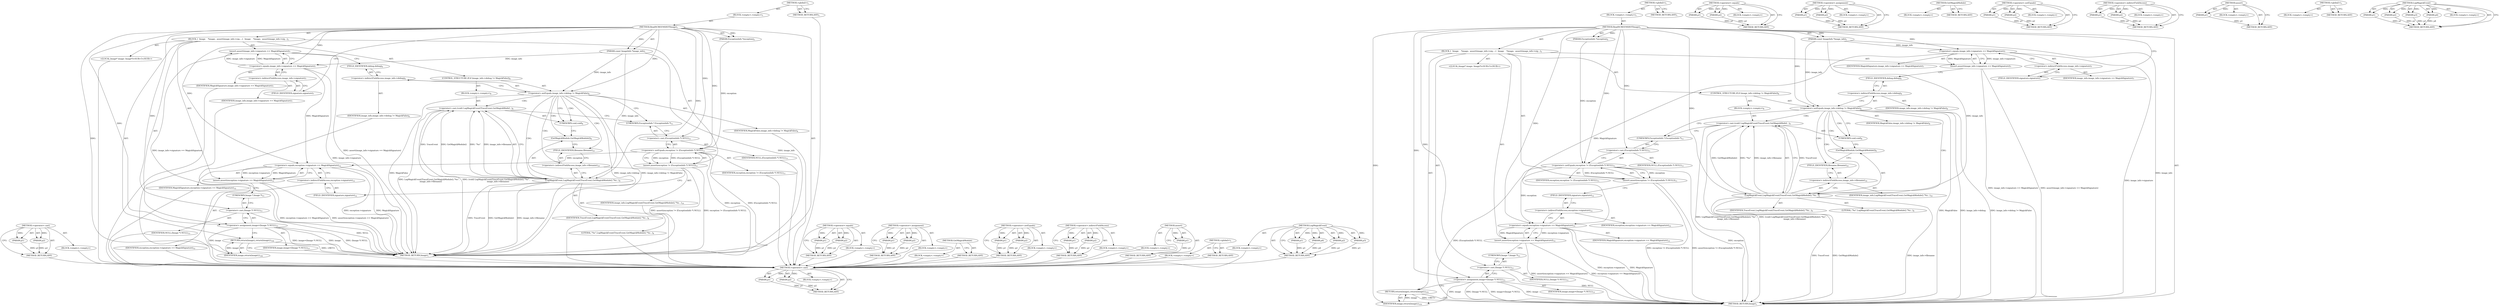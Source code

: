 digraph "LogMagickEvent" {
vulnerable_98 [label=<(METHOD,&lt;operator&gt;.cast)>];
vulnerable_99 [label=<(PARAM,p1)>];
vulnerable_100 [label=<(PARAM,p2)>];
vulnerable_101 [label=<(BLOCK,&lt;empty&gt;,&lt;empty&gt;)>];
vulnerable_102 [label=<(METHOD_RETURN,ANY)>];
vulnerable_6 [label=<(METHOD,&lt;global&gt;)<SUB>1</SUB>>];
vulnerable_7 [label=<(BLOCK,&lt;empty&gt;,&lt;empty&gt;)<SUB>1</SUB>>];
vulnerable_8 [label=<(METHOD,ReadSCREENSHOTImage)<SUB>1</SUB>>];
vulnerable_9 [label=<(PARAM,const ImageInfo *image_info)<SUB>1</SUB>>];
vulnerable_10 [label=<(PARAM,ExceptionInfo *exception)<SUB>2</SUB>>];
vulnerable_11 [label=<(BLOCK,{
  Image
    *image;

  assert(image_info-&gt;sig...,{
  Image
    *image;

  assert(image_info-&gt;sig...)<SUB>3</SUB>>];
vulnerable_12 [label="<(LOCAL,Image* image: Image*)<SUB>5</SUB>>"];
vulnerable_13 [label=<(assert,assert(image_info-&gt;signature == MagickSignature))<SUB>7</SUB>>];
vulnerable_14 [label=<(&lt;operator&gt;.equals,image_info-&gt;signature == MagickSignature)<SUB>7</SUB>>];
vulnerable_15 [label=<(&lt;operator&gt;.indirectFieldAccess,image_info-&gt;signature)<SUB>7</SUB>>];
vulnerable_16 [label=<(IDENTIFIER,image_info,image_info-&gt;signature == MagickSignature)<SUB>7</SUB>>];
vulnerable_17 [label=<(FIELD_IDENTIFIER,signature,signature)<SUB>7</SUB>>];
vulnerable_18 [label=<(IDENTIFIER,MagickSignature,image_info-&gt;signature == MagickSignature)<SUB>7</SUB>>];
vulnerable_19 [label=<(CONTROL_STRUCTURE,IF,if (image_info-&gt;debug != MagickFalse))<SUB>8</SUB>>];
vulnerable_20 [label=<(&lt;operator&gt;.notEquals,image_info-&gt;debug != MagickFalse)<SUB>8</SUB>>];
vulnerable_21 [label=<(&lt;operator&gt;.indirectFieldAccess,image_info-&gt;debug)<SUB>8</SUB>>];
vulnerable_22 [label=<(IDENTIFIER,image_info,image_info-&gt;debug != MagickFalse)<SUB>8</SUB>>];
vulnerable_23 [label=<(FIELD_IDENTIFIER,debug,debug)<SUB>8</SUB>>];
vulnerable_24 [label=<(IDENTIFIER,MagickFalse,image_info-&gt;debug != MagickFalse)<SUB>8</SUB>>];
vulnerable_25 [label=<(BLOCK,&lt;empty&gt;,&lt;empty&gt;)<SUB>9</SUB>>];
vulnerable_26 [label=<(&lt;operator&gt;.cast,(void) LogMagickEvent(TraceEvent,GetMagickModul...)<SUB>9</SUB>>];
vulnerable_27 [label=<(UNKNOWN,void,void)<SUB>9</SUB>>];
vulnerable_28 [label=<(LogMagickEvent,LogMagickEvent(TraceEvent,GetMagickModule(),&quot;%s...)<SUB>9</SUB>>];
vulnerable_29 [label=<(IDENTIFIER,TraceEvent,LogMagickEvent(TraceEvent,GetMagickModule(),&quot;%s...)<SUB>9</SUB>>];
vulnerable_30 [label=<(GetMagickModule,GetMagickModule())<SUB>9</SUB>>];
vulnerable_31 [label=<(LITERAL,&quot;%s&quot;,LogMagickEvent(TraceEvent,GetMagickModule(),&quot;%s...)<SUB>9</SUB>>];
vulnerable_32 [label=<(&lt;operator&gt;.indirectFieldAccess,image_info-&gt;filename)<SUB>10</SUB>>];
vulnerable_33 [label=<(IDENTIFIER,image_info,LogMagickEvent(TraceEvent,GetMagickModule(),&quot;%s...)<SUB>10</SUB>>];
vulnerable_34 [label=<(FIELD_IDENTIFIER,filename,filename)<SUB>10</SUB>>];
vulnerable_35 [label=<(assert,assert(exception != (ExceptionInfo *) NULL))<SUB>11</SUB>>];
vulnerable_36 [label=<(&lt;operator&gt;.notEquals,exception != (ExceptionInfo *) NULL)<SUB>11</SUB>>];
vulnerable_37 [label=<(IDENTIFIER,exception,exception != (ExceptionInfo *) NULL)<SUB>11</SUB>>];
vulnerable_38 [label=<(&lt;operator&gt;.cast,(ExceptionInfo *) NULL)<SUB>11</SUB>>];
vulnerable_39 [label=<(UNKNOWN,ExceptionInfo *,ExceptionInfo *)<SUB>11</SUB>>];
vulnerable_40 [label=<(IDENTIFIER,NULL,(ExceptionInfo *) NULL)<SUB>11</SUB>>];
vulnerable_41 [label=<(assert,assert(exception-&gt;signature == MagickSignature))<SUB>12</SUB>>];
vulnerable_42 [label=<(&lt;operator&gt;.equals,exception-&gt;signature == MagickSignature)<SUB>12</SUB>>];
vulnerable_43 [label=<(&lt;operator&gt;.indirectFieldAccess,exception-&gt;signature)<SUB>12</SUB>>];
vulnerable_44 [label=<(IDENTIFIER,exception,exception-&gt;signature == MagickSignature)<SUB>12</SUB>>];
vulnerable_45 [label=<(FIELD_IDENTIFIER,signature,signature)<SUB>12</SUB>>];
vulnerable_46 [label=<(IDENTIFIER,MagickSignature,exception-&gt;signature == MagickSignature)<SUB>12</SUB>>];
vulnerable_47 [label=<(&lt;operator&gt;.assignment,image=(Image *) NULL)<SUB>13</SUB>>];
vulnerable_48 [label=<(IDENTIFIER,image,image=(Image *) NULL)<SUB>13</SUB>>];
vulnerable_49 [label=<(&lt;operator&gt;.cast,(Image *) NULL)<SUB>13</SUB>>];
vulnerable_50 [label=<(UNKNOWN,Image *,Image *)<SUB>13</SUB>>];
vulnerable_51 [label=<(IDENTIFIER,NULL,(Image *) NULL)<SUB>13</SUB>>];
vulnerable_52 [label=<(RETURN,return(image);,return(image);)<SUB>144</SUB>>];
vulnerable_53 [label=<(IDENTIFIER,image,return(image);)<SUB>144</SUB>>];
vulnerable_54 [label=<(METHOD_RETURN,Image)<SUB>1</SUB>>];
vulnerable_56 [label=<(METHOD_RETURN,ANY)<SUB>1</SUB>>];
vulnerable_83 [label=<(METHOD,&lt;operator&gt;.equals)>];
vulnerable_84 [label=<(PARAM,p1)>];
vulnerable_85 [label=<(PARAM,p2)>];
vulnerable_86 [label=<(BLOCK,&lt;empty&gt;,&lt;empty&gt;)>];
vulnerable_87 [label=<(METHOD_RETURN,ANY)>];
vulnerable_113 [label=<(METHOD,&lt;operator&gt;.assignment)>];
vulnerable_114 [label=<(PARAM,p1)>];
vulnerable_115 [label=<(PARAM,p2)>];
vulnerable_116 [label=<(BLOCK,&lt;empty&gt;,&lt;empty&gt;)>];
vulnerable_117 [label=<(METHOD_RETURN,ANY)>];
vulnerable_110 [label=<(METHOD,GetMagickModule)>];
vulnerable_111 [label=<(BLOCK,&lt;empty&gt;,&lt;empty&gt;)>];
vulnerable_112 [label=<(METHOD_RETURN,ANY)>];
vulnerable_93 [label=<(METHOD,&lt;operator&gt;.notEquals)>];
vulnerable_94 [label=<(PARAM,p1)>];
vulnerable_95 [label=<(PARAM,p2)>];
vulnerable_96 [label=<(BLOCK,&lt;empty&gt;,&lt;empty&gt;)>];
vulnerable_97 [label=<(METHOD_RETURN,ANY)>];
vulnerable_88 [label=<(METHOD,&lt;operator&gt;.indirectFieldAccess)>];
vulnerable_89 [label=<(PARAM,p1)>];
vulnerable_90 [label=<(PARAM,p2)>];
vulnerable_91 [label=<(BLOCK,&lt;empty&gt;,&lt;empty&gt;)>];
vulnerable_92 [label=<(METHOD_RETURN,ANY)>];
vulnerable_79 [label=<(METHOD,assert)>];
vulnerable_80 [label=<(PARAM,p1)>];
vulnerable_81 [label=<(BLOCK,&lt;empty&gt;,&lt;empty&gt;)>];
vulnerable_82 [label=<(METHOD_RETURN,ANY)>];
vulnerable_73 [label=<(METHOD,&lt;global&gt;)<SUB>1</SUB>>];
vulnerable_74 [label=<(BLOCK,&lt;empty&gt;,&lt;empty&gt;)>];
vulnerable_75 [label=<(METHOD_RETURN,ANY)>];
vulnerable_103 [label=<(METHOD,LogMagickEvent)>];
vulnerable_104 [label=<(PARAM,p1)>];
vulnerable_105 [label=<(PARAM,p2)>];
vulnerable_106 [label=<(PARAM,p3)>];
vulnerable_107 [label=<(PARAM,p4)>];
vulnerable_108 [label=<(BLOCK,&lt;empty&gt;,&lt;empty&gt;)>];
vulnerable_109 [label=<(METHOD_RETURN,ANY)>];
fixed_98 [label=<(METHOD,&lt;operator&gt;.cast)>];
fixed_99 [label=<(PARAM,p1)>];
fixed_100 [label=<(PARAM,p2)>];
fixed_101 [label=<(BLOCK,&lt;empty&gt;,&lt;empty&gt;)>];
fixed_102 [label=<(METHOD_RETURN,ANY)>];
fixed_6 [label=<(METHOD,&lt;global&gt;)<SUB>1</SUB>>];
fixed_7 [label=<(BLOCK,&lt;empty&gt;,&lt;empty&gt;)<SUB>1</SUB>>];
fixed_8 [label=<(METHOD,ReadSCREENSHOTImage)<SUB>1</SUB>>];
fixed_9 [label=<(PARAM,const ImageInfo *image_info)<SUB>1</SUB>>];
fixed_10 [label=<(PARAM,ExceptionInfo *exception)<SUB>2</SUB>>];
fixed_11 [label=<(BLOCK,{
  Image
    *image;

  assert(image_info-&gt;sig...,{
  Image
    *image;

  assert(image_info-&gt;sig...)<SUB>3</SUB>>];
fixed_12 [label="<(LOCAL,Image* image: Image*)<SUB>5</SUB>>"];
fixed_13 [label=<(assert,assert(image_info-&gt;signature == MagickSignature))<SUB>7</SUB>>];
fixed_14 [label=<(&lt;operator&gt;.equals,image_info-&gt;signature == MagickSignature)<SUB>7</SUB>>];
fixed_15 [label=<(&lt;operator&gt;.indirectFieldAccess,image_info-&gt;signature)<SUB>7</SUB>>];
fixed_16 [label=<(IDENTIFIER,image_info,image_info-&gt;signature == MagickSignature)<SUB>7</SUB>>];
fixed_17 [label=<(FIELD_IDENTIFIER,signature,signature)<SUB>7</SUB>>];
fixed_18 [label=<(IDENTIFIER,MagickSignature,image_info-&gt;signature == MagickSignature)<SUB>7</SUB>>];
fixed_19 [label=<(CONTROL_STRUCTURE,IF,if (image_info-&gt;debug != MagickFalse))<SUB>8</SUB>>];
fixed_20 [label=<(&lt;operator&gt;.notEquals,image_info-&gt;debug != MagickFalse)<SUB>8</SUB>>];
fixed_21 [label=<(&lt;operator&gt;.indirectFieldAccess,image_info-&gt;debug)<SUB>8</SUB>>];
fixed_22 [label=<(IDENTIFIER,image_info,image_info-&gt;debug != MagickFalse)<SUB>8</SUB>>];
fixed_23 [label=<(FIELD_IDENTIFIER,debug,debug)<SUB>8</SUB>>];
fixed_24 [label=<(IDENTIFIER,MagickFalse,image_info-&gt;debug != MagickFalse)<SUB>8</SUB>>];
fixed_25 [label=<(BLOCK,&lt;empty&gt;,&lt;empty&gt;)<SUB>9</SUB>>];
fixed_26 [label=<(&lt;operator&gt;.cast,(void) LogMagickEvent(TraceEvent,GetMagickModul...)<SUB>9</SUB>>];
fixed_27 [label=<(UNKNOWN,void,void)<SUB>9</SUB>>];
fixed_28 [label=<(LogMagickEvent,LogMagickEvent(TraceEvent,GetMagickModule(),&quot;%s...)<SUB>9</SUB>>];
fixed_29 [label=<(IDENTIFIER,TraceEvent,LogMagickEvent(TraceEvent,GetMagickModule(),&quot;%s...)<SUB>9</SUB>>];
fixed_30 [label=<(GetMagickModule,GetMagickModule())<SUB>9</SUB>>];
fixed_31 [label=<(LITERAL,&quot;%s&quot;,LogMagickEvent(TraceEvent,GetMagickModule(),&quot;%s...)<SUB>9</SUB>>];
fixed_32 [label=<(&lt;operator&gt;.indirectFieldAccess,image_info-&gt;filename)<SUB>10</SUB>>];
fixed_33 [label=<(IDENTIFIER,image_info,LogMagickEvent(TraceEvent,GetMagickModule(),&quot;%s...)<SUB>10</SUB>>];
fixed_34 [label=<(FIELD_IDENTIFIER,filename,filename)<SUB>10</SUB>>];
fixed_35 [label=<(assert,assert(exception != (ExceptionInfo *) NULL))<SUB>11</SUB>>];
fixed_36 [label=<(&lt;operator&gt;.notEquals,exception != (ExceptionInfo *) NULL)<SUB>11</SUB>>];
fixed_37 [label=<(IDENTIFIER,exception,exception != (ExceptionInfo *) NULL)<SUB>11</SUB>>];
fixed_38 [label=<(&lt;operator&gt;.cast,(ExceptionInfo *) NULL)<SUB>11</SUB>>];
fixed_39 [label=<(UNKNOWN,ExceptionInfo *,ExceptionInfo *)<SUB>11</SUB>>];
fixed_40 [label=<(IDENTIFIER,NULL,(ExceptionInfo *) NULL)<SUB>11</SUB>>];
fixed_41 [label=<(assert,assert(exception-&gt;signature == MagickSignature))<SUB>12</SUB>>];
fixed_42 [label=<(&lt;operator&gt;.equals,exception-&gt;signature == MagickSignature)<SUB>12</SUB>>];
fixed_43 [label=<(&lt;operator&gt;.indirectFieldAccess,exception-&gt;signature)<SUB>12</SUB>>];
fixed_44 [label=<(IDENTIFIER,exception,exception-&gt;signature == MagickSignature)<SUB>12</SUB>>];
fixed_45 [label=<(FIELD_IDENTIFIER,signature,signature)<SUB>12</SUB>>];
fixed_46 [label=<(IDENTIFIER,MagickSignature,exception-&gt;signature == MagickSignature)<SUB>12</SUB>>];
fixed_47 [label=<(&lt;operator&gt;.assignment,image=(Image *) NULL)<SUB>13</SUB>>];
fixed_48 [label=<(IDENTIFIER,image,image=(Image *) NULL)<SUB>13</SUB>>];
fixed_49 [label=<(&lt;operator&gt;.cast,(Image *) NULL)<SUB>13</SUB>>];
fixed_50 [label=<(UNKNOWN,Image *,Image *)<SUB>13</SUB>>];
fixed_51 [label=<(IDENTIFIER,NULL,(Image *) NULL)<SUB>13</SUB>>];
fixed_52 [label=<(RETURN,return(image);,return(image);)<SUB>153</SUB>>];
fixed_53 [label=<(IDENTIFIER,image,return(image);)<SUB>153</SUB>>];
fixed_54 [label=<(METHOD_RETURN,Image)<SUB>1</SUB>>];
fixed_56 [label=<(METHOD_RETURN,ANY)<SUB>1</SUB>>];
fixed_83 [label=<(METHOD,&lt;operator&gt;.equals)>];
fixed_84 [label=<(PARAM,p1)>];
fixed_85 [label=<(PARAM,p2)>];
fixed_86 [label=<(BLOCK,&lt;empty&gt;,&lt;empty&gt;)>];
fixed_87 [label=<(METHOD_RETURN,ANY)>];
fixed_113 [label=<(METHOD,&lt;operator&gt;.assignment)>];
fixed_114 [label=<(PARAM,p1)>];
fixed_115 [label=<(PARAM,p2)>];
fixed_116 [label=<(BLOCK,&lt;empty&gt;,&lt;empty&gt;)>];
fixed_117 [label=<(METHOD_RETURN,ANY)>];
fixed_110 [label=<(METHOD,GetMagickModule)>];
fixed_111 [label=<(BLOCK,&lt;empty&gt;,&lt;empty&gt;)>];
fixed_112 [label=<(METHOD_RETURN,ANY)>];
fixed_93 [label=<(METHOD,&lt;operator&gt;.notEquals)>];
fixed_94 [label=<(PARAM,p1)>];
fixed_95 [label=<(PARAM,p2)>];
fixed_96 [label=<(BLOCK,&lt;empty&gt;,&lt;empty&gt;)>];
fixed_97 [label=<(METHOD_RETURN,ANY)>];
fixed_88 [label=<(METHOD,&lt;operator&gt;.indirectFieldAccess)>];
fixed_89 [label=<(PARAM,p1)>];
fixed_90 [label=<(PARAM,p2)>];
fixed_91 [label=<(BLOCK,&lt;empty&gt;,&lt;empty&gt;)>];
fixed_92 [label=<(METHOD_RETURN,ANY)>];
fixed_79 [label=<(METHOD,assert)>];
fixed_80 [label=<(PARAM,p1)>];
fixed_81 [label=<(BLOCK,&lt;empty&gt;,&lt;empty&gt;)>];
fixed_82 [label=<(METHOD_RETURN,ANY)>];
fixed_73 [label=<(METHOD,&lt;global&gt;)<SUB>1</SUB>>];
fixed_74 [label=<(BLOCK,&lt;empty&gt;,&lt;empty&gt;)>];
fixed_75 [label=<(METHOD_RETURN,ANY)>];
fixed_103 [label=<(METHOD,LogMagickEvent)>];
fixed_104 [label=<(PARAM,p1)>];
fixed_105 [label=<(PARAM,p2)>];
fixed_106 [label=<(PARAM,p3)>];
fixed_107 [label=<(PARAM,p4)>];
fixed_108 [label=<(BLOCK,&lt;empty&gt;,&lt;empty&gt;)>];
fixed_109 [label=<(METHOD_RETURN,ANY)>];
vulnerable_98 -> vulnerable_99  [key=0, label="AST: "];
vulnerable_98 -> vulnerable_99  [key=1, label="DDG: "];
vulnerable_98 -> vulnerable_101  [key=0, label="AST: "];
vulnerable_98 -> vulnerable_100  [key=0, label="AST: "];
vulnerable_98 -> vulnerable_100  [key=1, label="DDG: "];
vulnerable_98 -> vulnerable_102  [key=0, label="AST: "];
vulnerable_98 -> vulnerable_102  [key=1, label="CFG: "];
vulnerable_99 -> vulnerable_102  [key=0, label="DDG: p1"];
vulnerable_100 -> vulnerable_102  [key=0, label="DDG: p2"];
vulnerable_101 -> fixed_98  [key=0];
vulnerable_102 -> fixed_98  [key=0];
vulnerable_6 -> vulnerable_7  [key=0, label="AST: "];
vulnerable_6 -> vulnerable_56  [key=0, label="AST: "];
vulnerable_6 -> vulnerable_56  [key=1, label="CFG: "];
vulnerable_7 -> vulnerable_8  [key=0, label="AST: "];
vulnerable_8 -> vulnerable_9  [key=0, label="AST: "];
vulnerable_8 -> vulnerable_9  [key=1, label="DDG: "];
vulnerable_8 -> vulnerable_10  [key=0, label="AST: "];
vulnerable_8 -> vulnerable_10  [key=1, label="DDG: "];
vulnerable_8 -> vulnerable_11  [key=0, label="AST: "];
vulnerable_8 -> vulnerable_54  [key=0, label="AST: "];
vulnerable_8 -> vulnerable_17  [key=0, label="CFG: "];
vulnerable_8 -> vulnerable_47  [key=0, label="DDG: "];
vulnerable_8 -> vulnerable_53  [key=0, label="DDG: "];
vulnerable_8 -> vulnerable_14  [key=0, label="DDG: "];
vulnerable_8 -> vulnerable_20  [key=0, label="DDG: "];
vulnerable_8 -> vulnerable_36  [key=0, label="DDG: "];
vulnerable_8 -> vulnerable_42  [key=0, label="DDG: "];
vulnerable_8 -> vulnerable_49  [key=0, label="DDG: "];
vulnerable_8 -> vulnerable_38  [key=0, label="DDG: "];
vulnerable_8 -> vulnerable_28  [key=0, label="DDG: "];
vulnerable_9 -> vulnerable_54  [key=0, label="DDG: image_info"];
vulnerable_9 -> vulnerable_14  [key=0, label="DDG: image_info"];
vulnerable_9 -> vulnerable_20  [key=0, label="DDG: image_info"];
vulnerable_9 -> vulnerable_28  [key=0, label="DDG: image_info"];
vulnerable_10 -> vulnerable_36  [key=0, label="DDG: exception"];
vulnerable_11 -> vulnerable_12  [key=0, label="AST: "];
vulnerable_11 -> vulnerable_13  [key=0, label="AST: "];
vulnerable_11 -> vulnerable_19  [key=0, label="AST: "];
vulnerable_11 -> vulnerable_35  [key=0, label="AST: "];
vulnerable_11 -> vulnerable_41  [key=0, label="AST: "];
vulnerable_11 -> vulnerable_47  [key=0, label="AST: "];
vulnerable_11 -> vulnerable_52  [key=0, label="AST: "];
vulnerable_12 -> fixed_98  [key=0];
vulnerable_13 -> vulnerable_14  [key=0, label="AST: "];
vulnerable_13 -> vulnerable_23  [key=0, label="CFG: "];
vulnerable_13 -> vulnerable_54  [key=0, label="DDG: image_info-&gt;signature == MagickSignature"];
vulnerable_13 -> vulnerable_54  [key=1, label="DDG: assert(image_info-&gt;signature == MagickSignature)"];
vulnerable_14 -> vulnerable_15  [key=0, label="AST: "];
vulnerable_14 -> vulnerable_18  [key=0, label="AST: "];
vulnerable_14 -> vulnerable_13  [key=0, label="CFG: "];
vulnerable_14 -> vulnerable_13  [key=1, label="DDG: image_info-&gt;signature"];
vulnerable_14 -> vulnerable_13  [key=2, label="DDG: MagickSignature"];
vulnerable_14 -> vulnerable_54  [key=0, label="DDG: image_info-&gt;signature"];
vulnerable_14 -> vulnerable_42  [key=0, label="DDG: MagickSignature"];
vulnerable_15 -> vulnerable_16  [key=0, label="AST: "];
vulnerable_15 -> vulnerable_17  [key=0, label="AST: "];
vulnerable_15 -> vulnerable_14  [key=0, label="CFG: "];
vulnerable_16 -> fixed_98  [key=0];
vulnerable_17 -> vulnerable_15  [key=0, label="CFG: "];
vulnerable_18 -> fixed_98  [key=0];
vulnerable_19 -> vulnerable_20  [key=0, label="AST: "];
vulnerable_19 -> vulnerable_25  [key=0, label="AST: "];
vulnerable_20 -> vulnerable_21  [key=0, label="AST: "];
vulnerable_20 -> vulnerable_24  [key=0, label="AST: "];
vulnerable_20 -> vulnerable_27  [key=0, label="CFG: "];
vulnerable_20 -> vulnerable_27  [key=1, label="CDG: "];
vulnerable_20 -> vulnerable_39  [key=0, label="CFG: "];
vulnerable_20 -> vulnerable_54  [key=0, label="DDG: image_info-&gt;debug"];
vulnerable_20 -> vulnerable_54  [key=1, label="DDG: image_info-&gt;debug != MagickFalse"];
vulnerable_20 -> vulnerable_54  [key=2, label="DDG: MagickFalse"];
vulnerable_20 -> vulnerable_30  [key=0, label="CDG: "];
vulnerable_20 -> vulnerable_34  [key=0, label="CDG: "];
vulnerable_20 -> vulnerable_32  [key=0, label="CDG: "];
vulnerable_20 -> vulnerable_26  [key=0, label="CDG: "];
vulnerable_20 -> vulnerable_28  [key=0, label="CDG: "];
vulnerable_21 -> vulnerable_22  [key=0, label="AST: "];
vulnerable_21 -> vulnerable_23  [key=0, label="AST: "];
vulnerable_21 -> vulnerable_20  [key=0, label="CFG: "];
vulnerable_22 -> fixed_98  [key=0];
vulnerable_23 -> vulnerable_21  [key=0, label="CFG: "];
vulnerable_24 -> fixed_98  [key=0];
vulnerable_25 -> vulnerable_26  [key=0, label="AST: "];
vulnerable_26 -> vulnerable_27  [key=0, label="AST: "];
vulnerable_26 -> vulnerable_28  [key=0, label="AST: "];
vulnerable_26 -> vulnerable_39  [key=0, label="CFG: "];
vulnerable_26 -> vulnerable_54  [key=0, label="DDG: LogMagickEvent(TraceEvent,GetMagickModule(),&quot;%s&quot;,
      image_info-&gt;filename)"];
vulnerable_26 -> vulnerable_54  [key=1, label="DDG: (void) LogMagickEvent(TraceEvent,GetMagickModule(),&quot;%s&quot;,
      image_info-&gt;filename)"];
vulnerable_27 -> vulnerable_30  [key=0, label="CFG: "];
vulnerable_28 -> vulnerable_29  [key=0, label="AST: "];
vulnerable_28 -> vulnerable_30  [key=0, label="AST: "];
vulnerable_28 -> vulnerable_31  [key=0, label="AST: "];
vulnerable_28 -> vulnerable_32  [key=0, label="AST: "];
vulnerable_28 -> vulnerable_26  [key=0, label="CFG: "];
vulnerable_28 -> vulnerable_26  [key=1, label="DDG: TraceEvent"];
vulnerable_28 -> vulnerable_26  [key=2, label="DDG: GetMagickModule()"];
vulnerable_28 -> vulnerable_26  [key=3, label="DDG: &quot;%s&quot;"];
vulnerable_28 -> vulnerable_26  [key=4, label="DDG: image_info-&gt;filename"];
vulnerable_28 -> vulnerable_54  [key=0, label="DDG: GetMagickModule()"];
vulnerable_28 -> vulnerable_54  [key=1, label="DDG: image_info-&gt;filename"];
vulnerable_28 -> vulnerable_54  [key=2, label="DDG: TraceEvent"];
vulnerable_29 -> fixed_98  [key=0];
vulnerable_30 -> vulnerable_34  [key=0, label="CFG: "];
vulnerable_31 -> fixed_98  [key=0];
vulnerable_32 -> vulnerable_33  [key=0, label="AST: "];
vulnerable_32 -> vulnerable_34  [key=0, label="AST: "];
vulnerable_32 -> vulnerable_28  [key=0, label="CFG: "];
vulnerable_33 -> fixed_98  [key=0];
vulnerable_34 -> vulnerable_32  [key=0, label="CFG: "];
vulnerable_35 -> vulnerable_36  [key=0, label="AST: "];
vulnerable_35 -> vulnerable_45  [key=0, label="CFG: "];
vulnerable_35 -> vulnerable_54  [key=0, label="DDG: exception != (ExceptionInfo *) NULL"];
vulnerable_35 -> vulnerable_54  [key=1, label="DDG: assert(exception != (ExceptionInfo *) NULL)"];
vulnerable_36 -> vulnerable_37  [key=0, label="AST: "];
vulnerable_36 -> vulnerable_38  [key=0, label="AST: "];
vulnerable_36 -> vulnerable_35  [key=0, label="CFG: "];
vulnerable_36 -> vulnerable_35  [key=1, label="DDG: exception"];
vulnerable_36 -> vulnerable_35  [key=2, label="DDG: (ExceptionInfo *) NULL"];
vulnerable_36 -> vulnerable_54  [key=0, label="DDG: exception"];
vulnerable_36 -> vulnerable_54  [key=1, label="DDG: (ExceptionInfo *) NULL"];
vulnerable_36 -> vulnerable_42  [key=0, label="DDG: exception"];
vulnerable_37 -> fixed_98  [key=0];
vulnerable_38 -> vulnerable_39  [key=0, label="AST: "];
vulnerable_38 -> vulnerable_40  [key=0, label="AST: "];
vulnerable_38 -> vulnerable_36  [key=0, label="CFG: "];
vulnerable_39 -> vulnerable_38  [key=0, label="CFG: "];
vulnerable_40 -> fixed_98  [key=0];
vulnerable_41 -> vulnerable_42  [key=0, label="AST: "];
vulnerable_41 -> vulnerable_50  [key=0, label="CFG: "];
vulnerable_41 -> vulnerable_54  [key=0, label="DDG: exception-&gt;signature == MagickSignature"];
vulnerable_41 -> vulnerable_54  [key=1, label="DDG: assert(exception-&gt;signature == MagickSignature)"];
vulnerable_42 -> vulnerable_43  [key=0, label="AST: "];
vulnerable_42 -> vulnerable_46  [key=0, label="AST: "];
vulnerable_42 -> vulnerable_41  [key=0, label="CFG: "];
vulnerable_42 -> vulnerable_41  [key=1, label="DDG: exception-&gt;signature"];
vulnerable_42 -> vulnerable_41  [key=2, label="DDG: MagickSignature"];
vulnerable_42 -> vulnerable_54  [key=0, label="DDG: exception-&gt;signature"];
vulnerable_42 -> vulnerable_54  [key=1, label="DDG: MagickSignature"];
vulnerable_43 -> vulnerable_44  [key=0, label="AST: "];
vulnerable_43 -> vulnerable_45  [key=0, label="AST: "];
vulnerable_43 -> vulnerable_42  [key=0, label="CFG: "];
vulnerable_44 -> fixed_98  [key=0];
vulnerable_45 -> vulnerable_43  [key=0, label="CFG: "];
vulnerable_46 -> fixed_98  [key=0];
vulnerable_47 -> vulnerable_48  [key=0, label="AST: "];
vulnerable_47 -> vulnerable_49  [key=0, label="AST: "];
vulnerable_47 -> vulnerable_52  [key=0, label="CFG: "];
vulnerable_47 -> vulnerable_54  [key=0, label="DDG: image"];
vulnerable_47 -> vulnerable_54  [key=1, label="DDG: (Image *) NULL"];
vulnerable_47 -> vulnerable_54  [key=2, label="DDG: image=(Image *) NULL"];
vulnerable_47 -> vulnerable_53  [key=0, label="DDG: image"];
vulnerable_48 -> fixed_98  [key=0];
vulnerable_49 -> vulnerable_50  [key=0, label="AST: "];
vulnerable_49 -> vulnerable_51  [key=0, label="AST: "];
vulnerable_49 -> vulnerable_47  [key=0, label="CFG: "];
vulnerable_49 -> vulnerable_54  [key=0, label="DDG: NULL"];
vulnerable_50 -> vulnerable_49  [key=0, label="CFG: "];
vulnerable_51 -> fixed_98  [key=0];
vulnerable_52 -> vulnerable_53  [key=0, label="AST: "];
vulnerable_52 -> vulnerable_54  [key=0, label="CFG: "];
vulnerable_52 -> vulnerable_54  [key=1, label="DDG: &lt;RET&gt;"];
vulnerable_53 -> vulnerable_52  [key=0, label="DDG: image"];
vulnerable_54 -> fixed_98  [key=0];
vulnerable_56 -> fixed_98  [key=0];
vulnerable_83 -> vulnerable_84  [key=0, label="AST: "];
vulnerable_83 -> vulnerable_84  [key=1, label="DDG: "];
vulnerable_83 -> vulnerable_86  [key=0, label="AST: "];
vulnerable_83 -> vulnerable_85  [key=0, label="AST: "];
vulnerable_83 -> vulnerable_85  [key=1, label="DDG: "];
vulnerable_83 -> vulnerable_87  [key=0, label="AST: "];
vulnerable_83 -> vulnerable_87  [key=1, label="CFG: "];
vulnerable_84 -> vulnerable_87  [key=0, label="DDG: p1"];
vulnerable_85 -> vulnerable_87  [key=0, label="DDG: p2"];
vulnerable_86 -> fixed_98  [key=0];
vulnerable_87 -> fixed_98  [key=0];
vulnerable_113 -> vulnerable_114  [key=0, label="AST: "];
vulnerable_113 -> vulnerable_114  [key=1, label="DDG: "];
vulnerable_113 -> vulnerable_116  [key=0, label="AST: "];
vulnerable_113 -> vulnerable_115  [key=0, label="AST: "];
vulnerable_113 -> vulnerable_115  [key=1, label="DDG: "];
vulnerable_113 -> vulnerable_117  [key=0, label="AST: "];
vulnerable_113 -> vulnerable_117  [key=1, label="CFG: "];
vulnerable_114 -> vulnerable_117  [key=0, label="DDG: p1"];
vulnerable_115 -> vulnerable_117  [key=0, label="DDG: p2"];
vulnerable_116 -> fixed_98  [key=0];
vulnerable_117 -> fixed_98  [key=0];
vulnerable_110 -> vulnerable_111  [key=0, label="AST: "];
vulnerable_110 -> vulnerable_112  [key=0, label="AST: "];
vulnerable_110 -> vulnerable_112  [key=1, label="CFG: "];
vulnerable_111 -> fixed_98  [key=0];
vulnerable_112 -> fixed_98  [key=0];
vulnerable_93 -> vulnerable_94  [key=0, label="AST: "];
vulnerable_93 -> vulnerable_94  [key=1, label="DDG: "];
vulnerable_93 -> vulnerable_96  [key=0, label="AST: "];
vulnerable_93 -> vulnerable_95  [key=0, label="AST: "];
vulnerable_93 -> vulnerable_95  [key=1, label="DDG: "];
vulnerable_93 -> vulnerable_97  [key=0, label="AST: "];
vulnerable_93 -> vulnerable_97  [key=1, label="CFG: "];
vulnerable_94 -> vulnerable_97  [key=0, label="DDG: p1"];
vulnerable_95 -> vulnerable_97  [key=0, label="DDG: p2"];
vulnerable_96 -> fixed_98  [key=0];
vulnerable_97 -> fixed_98  [key=0];
vulnerable_88 -> vulnerable_89  [key=0, label="AST: "];
vulnerable_88 -> vulnerable_89  [key=1, label="DDG: "];
vulnerable_88 -> vulnerable_91  [key=0, label="AST: "];
vulnerable_88 -> vulnerable_90  [key=0, label="AST: "];
vulnerable_88 -> vulnerable_90  [key=1, label="DDG: "];
vulnerable_88 -> vulnerable_92  [key=0, label="AST: "];
vulnerable_88 -> vulnerable_92  [key=1, label="CFG: "];
vulnerable_89 -> vulnerable_92  [key=0, label="DDG: p1"];
vulnerable_90 -> vulnerable_92  [key=0, label="DDG: p2"];
vulnerable_91 -> fixed_98  [key=0];
vulnerable_92 -> fixed_98  [key=0];
vulnerable_79 -> vulnerable_80  [key=0, label="AST: "];
vulnerable_79 -> vulnerable_80  [key=1, label="DDG: "];
vulnerable_79 -> vulnerable_81  [key=0, label="AST: "];
vulnerable_79 -> vulnerable_82  [key=0, label="AST: "];
vulnerable_79 -> vulnerable_82  [key=1, label="CFG: "];
vulnerable_80 -> vulnerable_82  [key=0, label="DDG: p1"];
vulnerable_81 -> fixed_98  [key=0];
vulnerable_82 -> fixed_98  [key=0];
vulnerable_73 -> vulnerable_74  [key=0, label="AST: "];
vulnerable_73 -> vulnerable_75  [key=0, label="AST: "];
vulnerable_73 -> vulnerable_75  [key=1, label="CFG: "];
vulnerable_74 -> fixed_98  [key=0];
vulnerable_75 -> fixed_98  [key=0];
vulnerable_103 -> vulnerable_104  [key=0, label="AST: "];
vulnerable_103 -> vulnerable_104  [key=1, label="DDG: "];
vulnerable_103 -> vulnerable_108  [key=0, label="AST: "];
vulnerable_103 -> vulnerable_105  [key=0, label="AST: "];
vulnerable_103 -> vulnerable_105  [key=1, label="DDG: "];
vulnerable_103 -> vulnerable_109  [key=0, label="AST: "];
vulnerable_103 -> vulnerable_109  [key=1, label="CFG: "];
vulnerable_103 -> vulnerable_106  [key=0, label="AST: "];
vulnerable_103 -> vulnerable_106  [key=1, label="DDG: "];
vulnerable_103 -> vulnerable_107  [key=0, label="AST: "];
vulnerable_103 -> vulnerable_107  [key=1, label="DDG: "];
vulnerable_104 -> vulnerable_109  [key=0, label="DDG: p1"];
vulnerable_105 -> vulnerable_109  [key=0, label="DDG: p2"];
vulnerable_106 -> vulnerable_109  [key=0, label="DDG: p3"];
vulnerable_107 -> vulnerable_109  [key=0, label="DDG: p4"];
vulnerable_108 -> fixed_98  [key=0];
vulnerable_109 -> fixed_98  [key=0];
fixed_98 -> fixed_99  [key=0, label="AST: "];
fixed_98 -> fixed_99  [key=1, label="DDG: "];
fixed_98 -> fixed_101  [key=0, label="AST: "];
fixed_98 -> fixed_100  [key=0, label="AST: "];
fixed_98 -> fixed_100  [key=1, label="DDG: "];
fixed_98 -> fixed_102  [key=0, label="AST: "];
fixed_98 -> fixed_102  [key=1, label="CFG: "];
fixed_99 -> fixed_102  [key=0, label="DDG: p1"];
fixed_100 -> fixed_102  [key=0, label="DDG: p2"];
fixed_6 -> fixed_7  [key=0, label="AST: "];
fixed_6 -> fixed_56  [key=0, label="AST: "];
fixed_6 -> fixed_56  [key=1, label="CFG: "];
fixed_7 -> fixed_8  [key=0, label="AST: "];
fixed_8 -> fixed_9  [key=0, label="AST: "];
fixed_8 -> fixed_9  [key=1, label="DDG: "];
fixed_8 -> fixed_10  [key=0, label="AST: "];
fixed_8 -> fixed_10  [key=1, label="DDG: "];
fixed_8 -> fixed_11  [key=0, label="AST: "];
fixed_8 -> fixed_54  [key=0, label="AST: "];
fixed_8 -> fixed_17  [key=0, label="CFG: "];
fixed_8 -> fixed_47  [key=0, label="DDG: "];
fixed_8 -> fixed_53  [key=0, label="DDG: "];
fixed_8 -> fixed_14  [key=0, label="DDG: "];
fixed_8 -> fixed_20  [key=0, label="DDG: "];
fixed_8 -> fixed_36  [key=0, label="DDG: "];
fixed_8 -> fixed_42  [key=0, label="DDG: "];
fixed_8 -> fixed_49  [key=0, label="DDG: "];
fixed_8 -> fixed_38  [key=0, label="DDG: "];
fixed_8 -> fixed_28  [key=0, label="DDG: "];
fixed_9 -> fixed_54  [key=0, label="DDG: image_info"];
fixed_9 -> fixed_14  [key=0, label="DDG: image_info"];
fixed_9 -> fixed_20  [key=0, label="DDG: image_info"];
fixed_9 -> fixed_28  [key=0, label="DDG: image_info"];
fixed_10 -> fixed_36  [key=0, label="DDG: exception"];
fixed_11 -> fixed_12  [key=0, label="AST: "];
fixed_11 -> fixed_13  [key=0, label="AST: "];
fixed_11 -> fixed_19  [key=0, label="AST: "];
fixed_11 -> fixed_35  [key=0, label="AST: "];
fixed_11 -> fixed_41  [key=0, label="AST: "];
fixed_11 -> fixed_47  [key=0, label="AST: "];
fixed_11 -> fixed_52  [key=0, label="AST: "];
fixed_13 -> fixed_14  [key=0, label="AST: "];
fixed_13 -> fixed_23  [key=0, label="CFG: "];
fixed_13 -> fixed_54  [key=0, label="DDG: image_info-&gt;signature == MagickSignature"];
fixed_13 -> fixed_54  [key=1, label="DDG: assert(image_info-&gt;signature == MagickSignature)"];
fixed_14 -> fixed_15  [key=0, label="AST: "];
fixed_14 -> fixed_18  [key=0, label="AST: "];
fixed_14 -> fixed_13  [key=0, label="CFG: "];
fixed_14 -> fixed_13  [key=1, label="DDG: image_info-&gt;signature"];
fixed_14 -> fixed_13  [key=2, label="DDG: MagickSignature"];
fixed_14 -> fixed_54  [key=0, label="DDG: image_info-&gt;signature"];
fixed_14 -> fixed_42  [key=0, label="DDG: MagickSignature"];
fixed_15 -> fixed_16  [key=0, label="AST: "];
fixed_15 -> fixed_17  [key=0, label="AST: "];
fixed_15 -> fixed_14  [key=0, label="CFG: "];
fixed_17 -> fixed_15  [key=0, label="CFG: "];
fixed_19 -> fixed_20  [key=0, label="AST: "];
fixed_19 -> fixed_25  [key=0, label="AST: "];
fixed_20 -> fixed_21  [key=0, label="AST: "];
fixed_20 -> fixed_24  [key=0, label="AST: "];
fixed_20 -> fixed_27  [key=0, label="CFG: "];
fixed_20 -> fixed_27  [key=1, label="CDG: "];
fixed_20 -> fixed_39  [key=0, label="CFG: "];
fixed_20 -> fixed_54  [key=0, label="DDG: image_info-&gt;debug"];
fixed_20 -> fixed_54  [key=1, label="DDG: image_info-&gt;debug != MagickFalse"];
fixed_20 -> fixed_54  [key=2, label="DDG: MagickFalse"];
fixed_20 -> fixed_30  [key=0, label="CDG: "];
fixed_20 -> fixed_34  [key=0, label="CDG: "];
fixed_20 -> fixed_32  [key=0, label="CDG: "];
fixed_20 -> fixed_26  [key=0, label="CDG: "];
fixed_20 -> fixed_28  [key=0, label="CDG: "];
fixed_21 -> fixed_22  [key=0, label="AST: "];
fixed_21 -> fixed_23  [key=0, label="AST: "];
fixed_21 -> fixed_20  [key=0, label="CFG: "];
fixed_23 -> fixed_21  [key=0, label="CFG: "];
fixed_25 -> fixed_26  [key=0, label="AST: "];
fixed_26 -> fixed_27  [key=0, label="AST: "];
fixed_26 -> fixed_28  [key=0, label="AST: "];
fixed_26 -> fixed_39  [key=0, label="CFG: "];
fixed_26 -> fixed_54  [key=0, label="DDG: LogMagickEvent(TraceEvent,GetMagickModule(),&quot;%s&quot;,
      image_info-&gt;filename)"];
fixed_26 -> fixed_54  [key=1, label="DDG: (void) LogMagickEvent(TraceEvent,GetMagickModule(),&quot;%s&quot;,
      image_info-&gt;filename)"];
fixed_27 -> fixed_30  [key=0, label="CFG: "];
fixed_28 -> fixed_29  [key=0, label="AST: "];
fixed_28 -> fixed_30  [key=0, label="AST: "];
fixed_28 -> fixed_31  [key=0, label="AST: "];
fixed_28 -> fixed_32  [key=0, label="AST: "];
fixed_28 -> fixed_26  [key=0, label="CFG: "];
fixed_28 -> fixed_26  [key=1, label="DDG: TraceEvent"];
fixed_28 -> fixed_26  [key=2, label="DDG: GetMagickModule()"];
fixed_28 -> fixed_26  [key=3, label="DDG: &quot;%s&quot;"];
fixed_28 -> fixed_26  [key=4, label="DDG: image_info-&gt;filename"];
fixed_28 -> fixed_54  [key=0, label="DDG: GetMagickModule()"];
fixed_28 -> fixed_54  [key=1, label="DDG: image_info-&gt;filename"];
fixed_28 -> fixed_54  [key=2, label="DDG: TraceEvent"];
fixed_30 -> fixed_34  [key=0, label="CFG: "];
fixed_32 -> fixed_33  [key=0, label="AST: "];
fixed_32 -> fixed_34  [key=0, label="AST: "];
fixed_32 -> fixed_28  [key=0, label="CFG: "];
fixed_34 -> fixed_32  [key=0, label="CFG: "];
fixed_35 -> fixed_36  [key=0, label="AST: "];
fixed_35 -> fixed_45  [key=0, label="CFG: "];
fixed_35 -> fixed_54  [key=0, label="DDG: exception != (ExceptionInfo *) NULL"];
fixed_35 -> fixed_54  [key=1, label="DDG: assert(exception != (ExceptionInfo *) NULL)"];
fixed_36 -> fixed_37  [key=0, label="AST: "];
fixed_36 -> fixed_38  [key=0, label="AST: "];
fixed_36 -> fixed_35  [key=0, label="CFG: "];
fixed_36 -> fixed_35  [key=1, label="DDG: exception"];
fixed_36 -> fixed_35  [key=2, label="DDG: (ExceptionInfo *) NULL"];
fixed_36 -> fixed_54  [key=0, label="DDG: exception"];
fixed_36 -> fixed_54  [key=1, label="DDG: (ExceptionInfo *) NULL"];
fixed_36 -> fixed_42  [key=0, label="DDG: exception"];
fixed_38 -> fixed_39  [key=0, label="AST: "];
fixed_38 -> fixed_40  [key=0, label="AST: "];
fixed_38 -> fixed_36  [key=0, label="CFG: "];
fixed_39 -> fixed_38  [key=0, label="CFG: "];
fixed_41 -> fixed_42  [key=0, label="AST: "];
fixed_41 -> fixed_50  [key=0, label="CFG: "];
fixed_41 -> fixed_54  [key=0, label="DDG: exception-&gt;signature == MagickSignature"];
fixed_41 -> fixed_54  [key=1, label="DDG: assert(exception-&gt;signature == MagickSignature)"];
fixed_42 -> fixed_43  [key=0, label="AST: "];
fixed_42 -> fixed_46  [key=0, label="AST: "];
fixed_42 -> fixed_41  [key=0, label="CFG: "];
fixed_42 -> fixed_41  [key=1, label="DDG: exception-&gt;signature"];
fixed_42 -> fixed_41  [key=2, label="DDG: MagickSignature"];
fixed_42 -> fixed_54  [key=0, label="DDG: exception-&gt;signature"];
fixed_42 -> fixed_54  [key=1, label="DDG: MagickSignature"];
fixed_43 -> fixed_44  [key=0, label="AST: "];
fixed_43 -> fixed_45  [key=0, label="AST: "];
fixed_43 -> fixed_42  [key=0, label="CFG: "];
fixed_45 -> fixed_43  [key=0, label="CFG: "];
fixed_47 -> fixed_48  [key=0, label="AST: "];
fixed_47 -> fixed_49  [key=0, label="AST: "];
fixed_47 -> fixed_52  [key=0, label="CFG: "];
fixed_47 -> fixed_54  [key=0, label="DDG: image"];
fixed_47 -> fixed_54  [key=1, label="DDG: (Image *) NULL"];
fixed_47 -> fixed_54  [key=2, label="DDG: image=(Image *) NULL"];
fixed_47 -> fixed_53  [key=0, label="DDG: image"];
fixed_49 -> fixed_50  [key=0, label="AST: "];
fixed_49 -> fixed_51  [key=0, label="AST: "];
fixed_49 -> fixed_47  [key=0, label="CFG: "];
fixed_49 -> fixed_54  [key=0, label="DDG: NULL"];
fixed_50 -> fixed_49  [key=0, label="CFG: "];
fixed_52 -> fixed_53  [key=0, label="AST: "];
fixed_52 -> fixed_54  [key=0, label="CFG: "];
fixed_52 -> fixed_54  [key=1, label="DDG: &lt;RET&gt;"];
fixed_53 -> fixed_52  [key=0, label="DDG: image"];
fixed_83 -> fixed_84  [key=0, label="AST: "];
fixed_83 -> fixed_84  [key=1, label="DDG: "];
fixed_83 -> fixed_86  [key=0, label="AST: "];
fixed_83 -> fixed_85  [key=0, label="AST: "];
fixed_83 -> fixed_85  [key=1, label="DDG: "];
fixed_83 -> fixed_87  [key=0, label="AST: "];
fixed_83 -> fixed_87  [key=1, label="CFG: "];
fixed_84 -> fixed_87  [key=0, label="DDG: p1"];
fixed_85 -> fixed_87  [key=0, label="DDG: p2"];
fixed_113 -> fixed_114  [key=0, label="AST: "];
fixed_113 -> fixed_114  [key=1, label="DDG: "];
fixed_113 -> fixed_116  [key=0, label="AST: "];
fixed_113 -> fixed_115  [key=0, label="AST: "];
fixed_113 -> fixed_115  [key=1, label="DDG: "];
fixed_113 -> fixed_117  [key=0, label="AST: "];
fixed_113 -> fixed_117  [key=1, label="CFG: "];
fixed_114 -> fixed_117  [key=0, label="DDG: p1"];
fixed_115 -> fixed_117  [key=0, label="DDG: p2"];
fixed_110 -> fixed_111  [key=0, label="AST: "];
fixed_110 -> fixed_112  [key=0, label="AST: "];
fixed_110 -> fixed_112  [key=1, label="CFG: "];
fixed_93 -> fixed_94  [key=0, label="AST: "];
fixed_93 -> fixed_94  [key=1, label="DDG: "];
fixed_93 -> fixed_96  [key=0, label="AST: "];
fixed_93 -> fixed_95  [key=0, label="AST: "];
fixed_93 -> fixed_95  [key=1, label="DDG: "];
fixed_93 -> fixed_97  [key=0, label="AST: "];
fixed_93 -> fixed_97  [key=1, label="CFG: "];
fixed_94 -> fixed_97  [key=0, label="DDG: p1"];
fixed_95 -> fixed_97  [key=0, label="DDG: p2"];
fixed_88 -> fixed_89  [key=0, label="AST: "];
fixed_88 -> fixed_89  [key=1, label="DDG: "];
fixed_88 -> fixed_91  [key=0, label="AST: "];
fixed_88 -> fixed_90  [key=0, label="AST: "];
fixed_88 -> fixed_90  [key=1, label="DDG: "];
fixed_88 -> fixed_92  [key=0, label="AST: "];
fixed_88 -> fixed_92  [key=1, label="CFG: "];
fixed_89 -> fixed_92  [key=0, label="DDG: p1"];
fixed_90 -> fixed_92  [key=0, label="DDG: p2"];
fixed_79 -> fixed_80  [key=0, label="AST: "];
fixed_79 -> fixed_80  [key=1, label="DDG: "];
fixed_79 -> fixed_81  [key=0, label="AST: "];
fixed_79 -> fixed_82  [key=0, label="AST: "];
fixed_79 -> fixed_82  [key=1, label="CFG: "];
fixed_80 -> fixed_82  [key=0, label="DDG: p1"];
fixed_73 -> fixed_74  [key=0, label="AST: "];
fixed_73 -> fixed_75  [key=0, label="AST: "];
fixed_73 -> fixed_75  [key=1, label="CFG: "];
fixed_103 -> fixed_104  [key=0, label="AST: "];
fixed_103 -> fixed_104  [key=1, label="DDG: "];
fixed_103 -> fixed_108  [key=0, label="AST: "];
fixed_103 -> fixed_105  [key=0, label="AST: "];
fixed_103 -> fixed_105  [key=1, label="DDG: "];
fixed_103 -> fixed_109  [key=0, label="AST: "];
fixed_103 -> fixed_109  [key=1, label="CFG: "];
fixed_103 -> fixed_106  [key=0, label="AST: "];
fixed_103 -> fixed_106  [key=1, label="DDG: "];
fixed_103 -> fixed_107  [key=0, label="AST: "];
fixed_103 -> fixed_107  [key=1, label="DDG: "];
fixed_104 -> fixed_109  [key=0, label="DDG: p1"];
fixed_105 -> fixed_109  [key=0, label="DDG: p2"];
fixed_106 -> fixed_109  [key=0, label="DDG: p3"];
fixed_107 -> fixed_109  [key=0, label="DDG: p4"];
}
